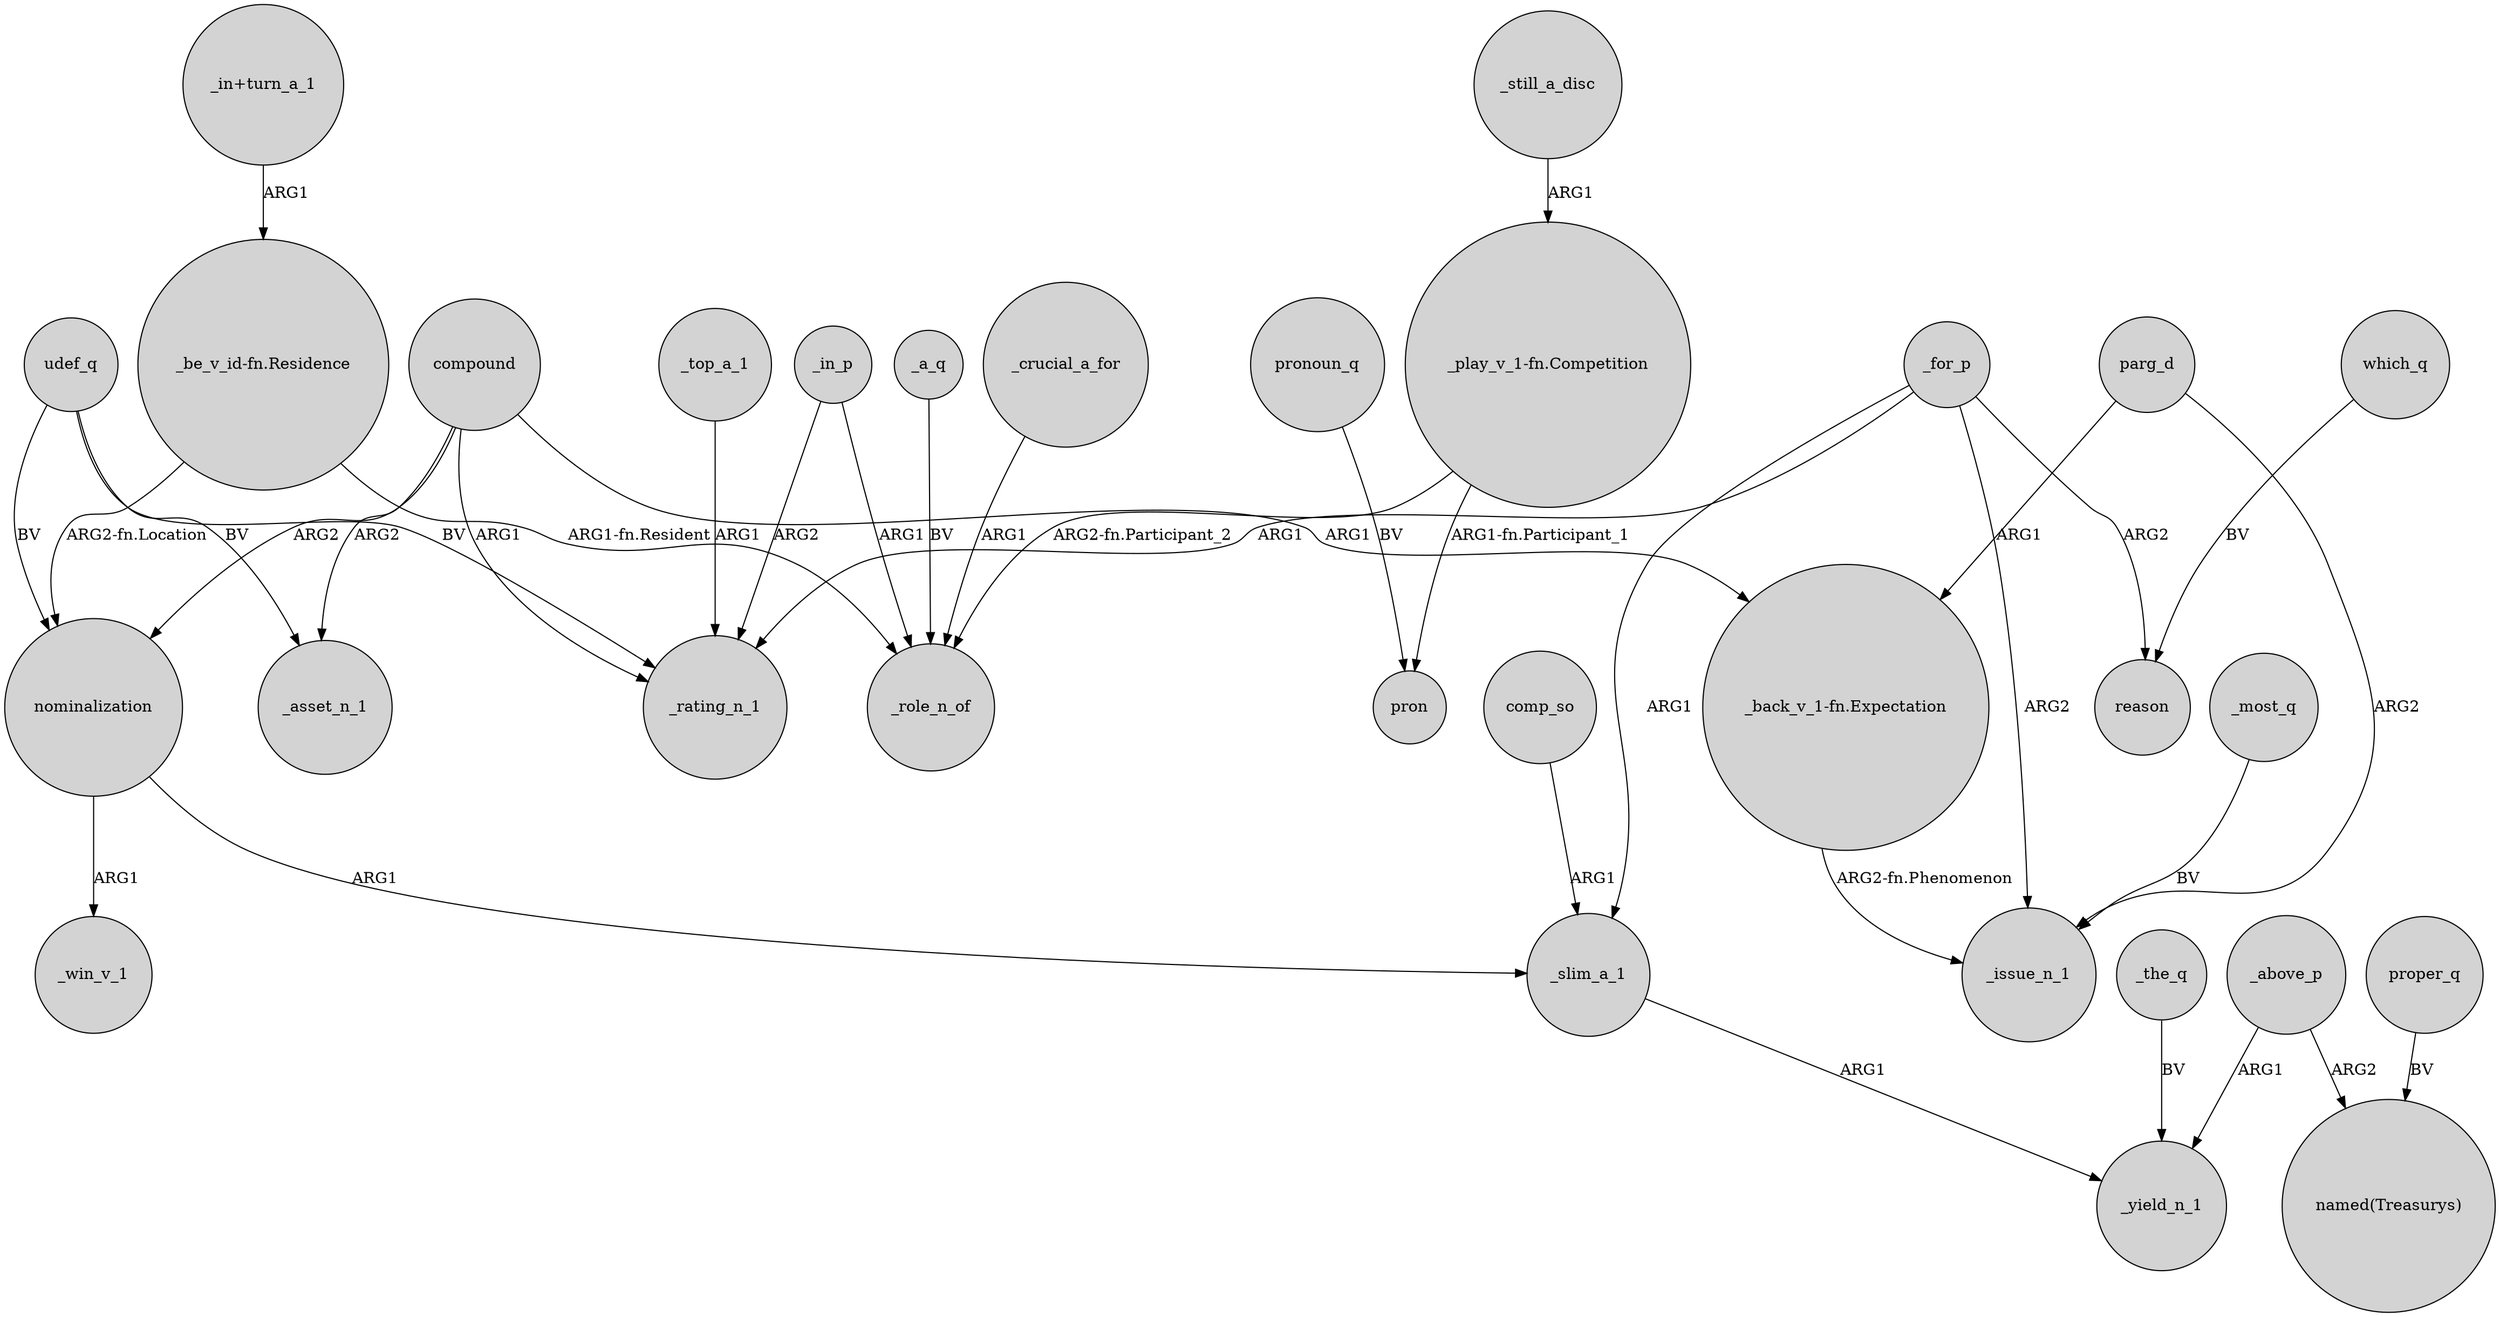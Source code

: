 digraph {
	node [shape=circle style=filled]
	udef_q -> _rating_n_1 [label=BV]
	_for_p -> _slim_a_1 [label=ARG1]
	"_be_v_id-fn.Residence" -> nominalization [label="ARG2-fn.Location"]
	compound -> _asset_n_1 [label=ARG2]
	_in_p -> _role_n_of [label=ARG1]
	_still_a_disc -> "_play_v_1-fn.Competition" [label=ARG1]
	which_q -> reason [label=BV]
	_most_q -> _issue_n_1 [label=BV]
	udef_q -> nominalization [label=BV]
	_for_p -> reason [label=ARG2]
	_for_p -> _issue_n_1 [label=ARG2]
	proper_q -> "named(Treasurys)" [label=BV]
	udef_q -> _asset_n_1 [label=BV]
	compound -> nominalization [label=ARG2]
	_in_p -> _rating_n_1 [label=ARG2]
	pronoun_q -> pron [label=BV]
	_slim_a_1 -> _yield_n_1 [label=ARG1]
	_the_q -> _yield_n_1 [label=BV]
	_a_q -> _role_n_of [label=BV]
	compound -> "_back_v_1-fn.Expectation" [label=ARG1]
	nominalization -> _slim_a_1 [label=ARG1]
	"_be_v_id-fn.Residence" -> _role_n_of [label="ARG1-fn.Resident"]
	parg_d -> "_back_v_1-fn.Expectation" [label=ARG1]
	comp_so -> _slim_a_1 [label=ARG1]
	nominalization -> _win_v_1 [label=ARG1]
	"_play_v_1-fn.Competition" -> pron [label="ARG1-fn.Participant_1"]
	"_back_v_1-fn.Expectation" -> _issue_n_1 [label="ARG2-fn.Phenomenon"]
	_above_p -> "named(Treasurys)" [label=ARG2]
	parg_d -> _issue_n_1 [label=ARG2]
	_crucial_a_for -> _role_n_of [label=ARG1]
	_for_p -> _rating_n_1 [label=ARG1]
	_above_p -> _yield_n_1 [label=ARG1]
	"_in+turn_a_1" -> "_be_v_id-fn.Residence" [label=ARG1]
	_top_a_1 -> _rating_n_1 [label=ARG1]
	"_play_v_1-fn.Competition" -> _role_n_of [label="ARG2-fn.Participant_2"]
	compound -> _rating_n_1 [label=ARG1]
}
